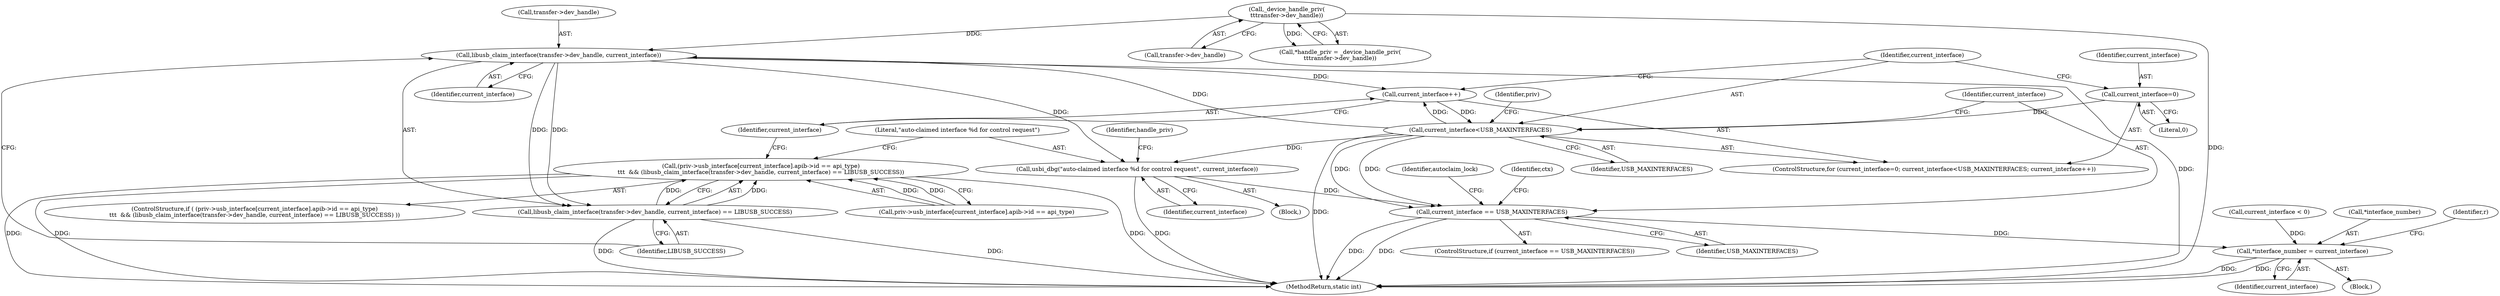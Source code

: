 digraph "0_Chrome_ac149a8d4371c0e01e0934fdd57b09e86f96b5b9_9@pointer" {
"1000180" [label="(Call,libusb_claim_interface(transfer->dev_handle, current_interface))"];
"1000118" [label="(Call,_device_handle_priv(\n\t\ttransfer->dev_handle))"];
"1000160" [label="(Call,current_interface<USB_MAXINTERFACES)"];
"1000163" [label="(Call,current_interface++)"];
"1000180" [label="(Call,libusb_claim_interface(transfer->dev_handle, current_interface))"];
"1000157" [label="(Call,current_interface=0)"];
"1000179" [label="(Call,libusb_claim_interface(transfer->dev_handle, current_interface) == LIBUSB_SUCCESS)"];
"1000167" [label="(Call,(priv->usb_interface[current_interface].apib->id == api_type)\n\t\t\t  && (libusb_claim_interface(transfer->dev_handle, current_interface) == LIBUSB_SUCCESS))"];
"1000187" [label="(Call,usbi_dbg(\"auto-claimed interface %d for control request\", current_interface))"];
"1000210" [label="(Call,current_interface == USB_MAXINTERFACES)"];
"1000240" [label="(Call,*interface_number = current_interface)"];
"1000246" [label="(MethodReturn,static int)"];
"1000157" [label="(Call,current_interface=0)"];
"1000180" [label="(Call,libusb_claim_interface(transfer->dev_handle, current_interface))"];
"1000162" [label="(Identifier,USB_MAXINTERFACES)"];
"1000119" [label="(Call,transfer->dev_handle)"];
"1000105" [label="(Block,)"];
"1000156" [label="(ControlStructure,for (current_interface=0; current_interface<USB_MAXINTERFACES; current_interface++))"];
"1000168" [label="(Call,priv->usb_interface[current_interface].apib->id == api_type)"];
"1000163" [label="(Call,current_interface++)"];
"1000173" [label="(Identifier,priv)"];
"1000118" [label="(Call,_device_handle_priv(\n\t\ttransfer->dev_handle))"];
"1000186" [label="(Block,)"];
"1000161" [label="(Identifier,current_interface)"];
"1000164" [label="(Identifier,current_interface)"];
"1000239" [label="(Identifier,autoclaim_lock)"];
"1000160" [label="(Call,current_interface<USB_MAXINTERFACES)"];
"1000209" [label="(ControlStructure,if (current_interface == USB_MAXINTERFACES))"];
"1000240" [label="(Call,*interface_number = current_interface)"];
"1000185" [label="(Identifier,LIBUSB_SUCCESS)"];
"1000211" [label="(Identifier,current_interface)"];
"1000184" [label="(Identifier,current_interface)"];
"1000187" [label="(Call,usbi_dbg(\"auto-claimed interface %d for control request\", current_interface))"];
"1000189" [label="(Identifier,current_interface)"];
"1000152" [label="(Call,current_interface < 0)"];
"1000158" [label="(Identifier,current_interface)"];
"1000116" [label="(Call,*handle_priv = _device_handle_priv(\n\t\ttransfer->dev_handle))"];
"1000241" [label="(Call,*interface_number)"];
"1000212" [label="(Identifier,USB_MAXINTERFACES)"];
"1000167" [label="(Call,(priv->usb_interface[current_interface].apib->id == api_type)\n\t\t\t  && (libusb_claim_interface(transfer->dev_handle, current_interface) == LIBUSB_SUCCESS))"];
"1000188" [label="(Literal,\"auto-claimed interface %d for control request\")"];
"1000159" [label="(Literal,0)"];
"1000166" [label="(ControlStructure,if ( (priv->usb_interface[current_interface].apib->id == api_type)\n\t\t\t  && (libusb_claim_interface(transfer->dev_handle, current_interface) == LIBUSB_SUCCESS) ))"];
"1000245" [label="(Identifier,r)"];
"1000243" [label="(Identifier,current_interface)"];
"1000181" [label="(Call,transfer->dev_handle)"];
"1000194" [label="(Identifier,handle_priv)"];
"1000179" [label="(Call,libusb_claim_interface(transfer->dev_handle, current_interface) == LIBUSB_SUCCESS)"];
"1000210" [label="(Call,current_interface == USB_MAXINTERFACES)"];
"1000215" [label="(Identifier,ctx)"];
"1000180" -> "1000179"  [label="AST: "];
"1000180" -> "1000184"  [label="CFG: "];
"1000181" -> "1000180"  [label="AST: "];
"1000184" -> "1000180"  [label="AST: "];
"1000185" -> "1000180"  [label="CFG: "];
"1000180" -> "1000246"  [label="DDG: "];
"1000180" -> "1000163"  [label="DDG: "];
"1000180" -> "1000179"  [label="DDG: "];
"1000180" -> "1000179"  [label="DDG: "];
"1000118" -> "1000180"  [label="DDG: "];
"1000160" -> "1000180"  [label="DDG: "];
"1000180" -> "1000187"  [label="DDG: "];
"1000118" -> "1000116"  [label="AST: "];
"1000118" -> "1000119"  [label="CFG: "];
"1000119" -> "1000118"  [label="AST: "];
"1000116" -> "1000118"  [label="CFG: "];
"1000118" -> "1000246"  [label="DDG: "];
"1000118" -> "1000116"  [label="DDG: "];
"1000160" -> "1000156"  [label="AST: "];
"1000160" -> "1000162"  [label="CFG: "];
"1000161" -> "1000160"  [label="AST: "];
"1000162" -> "1000160"  [label="AST: "];
"1000173" -> "1000160"  [label="CFG: "];
"1000211" -> "1000160"  [label="CFG: "];
"1000160" -> "1000246"  [label="DDG: "];
"1000163" -> "1000160"  [label="DDG: "];
"1000157" -> "1000160"  [label="DDG: "];
"1000160" -> "1000163"  [label="DDG: "];
"1000160" -> "1000187"  [label="DDG: "];
"1000160" -> "1000210"  [label="DDG: "];
"1000160" -> "1000210"  [label="DDG: "];
"1000163" -> "1000156"  [label="AST: "];
"1000163" -> "1000164"  [label="CFG: "];
"1000164" -> "1000163"  [label="AST: "];
"1000161" -> "1000163"  [label="CFG: "];
"1000157" -> "1000156"  [label="AST: "];
"1000157" -> "1000159"  [label="CFG: "];
"1000158" -> "1000157"  [label="AST: "];
"1000159" -> "1000157"  [label="AST: "];
"1000161" -> "1000157"  [label="CFG: "];
"1000179" -> "1000167"  [label="AST: "];
"1000179" -> "1000185"  [label="CFG: "];
"1000185" -> "1000179"  [label="AST: "];
"1000167" -> "1000179"  [label="CFG: "];
"1000179" -> "1000246"  [label="DDG: "];
"1000179" -> "1000246"  [label="DDG: "];
"1000179" -> "1000167"  [label="DDG: "];
"1000179" -> "1000167"  [label="DDG: "];
"1000167" -> "1000166"  [label="AST: "];
"1000167" -> "1000168"  [label="CFG: "];
"1000168" -> "1000167"  [label="AST: "];
"1000188" -> "1000167"  [label="CFG: "];
"1000164" -> "1000167"  [label="CFG: "];
"1000167" -> "1000246"  [label="DDG: "];
"1000167" -> "1000246"  [label="DDG: "];
"1000167" -> "1000246"  [label="DDG: "];
"1000168" -> "1000167"  [label="DDG: "];
"1000168" -> "1000167"  [label="DDG: "];
"1000187" -> "1000186"  [label="AST: "];
"1000187" -> "1000189"  [label="CFG: "];
"1000188" -> "1000187"  [label="AST: "];
"1000189" -> "1000187"  [label="AST: "];
"1000194" -> "1000187"  [label="CFG: "];
"1000187" -> "1000246"  [label="DDG: "];
"1000187" -> "1000210"  [label="DDG: "];
"1000210" -> "1000209"  [label="AST: "];
"1000210" -> "1000212"  [label="CFG: "];
"1000211" -> "1000210"  [label="AST: "];
"1000212" -> "1000210"  [label="AST: "];
"1000215" -> "1000210"  [label="CFG: "];
"1000239" -> "1000210"  [label="CFG: "];
"1000210" -> "1000246"  [label="DDG: "];
"1000210" -> "1000246"  [label="DDG: "];
"1000210" -> "1000240"  [label="DDG: "];
"1000240" -> "1000105"  [label="AST: "];
"1000240" -> "1000243"  [label="CFG: "];
"1000241" -> "1000240"  [label="AST: "];
"1000243" -> "1000240"  [label="AST: "];
"1000245" -> "1000240"  [label="CFG: "];
"1000240" -> "1000246"  [label="DDG: "];
"1000240" -> "1000246"  [label="DDG: "];
"1000152" -> "1000240"  [label="DDG: "];
}
